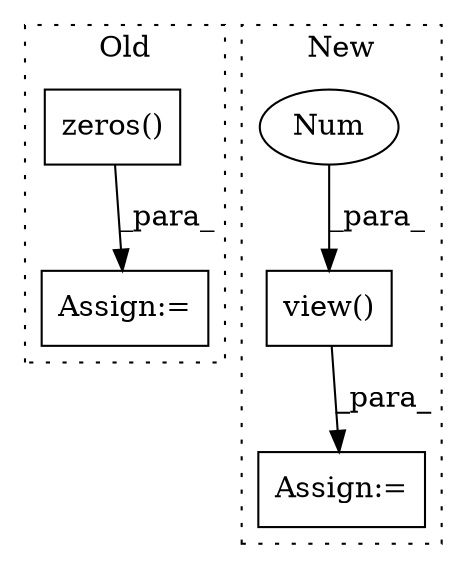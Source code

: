 digraph G {
subgraph cluster0 {
1 [label="zeros()" a="75" s="3025,3050" l="12,18" shape="box"];
4 [label="Assign:=" a="68" s="3227" l="3" shape="box"];
label = "Old";
style="dotted";
}
subgraph cluster1 {
2 [label="view()" a="75" s="2965,3029" l="59,1" shape="box"];
3 [label="Num" a="76" s="3028" l="1" shape="ellipse"];
5 [label="Assign:=" a="68" s="2962" l="3" shape="box"];
label = "New";
style="dotted";
}
1 -> 4 [label="_para_"];
2 -> 5 [label="_para_"];
3 -> 2 [label="_para_"];
}